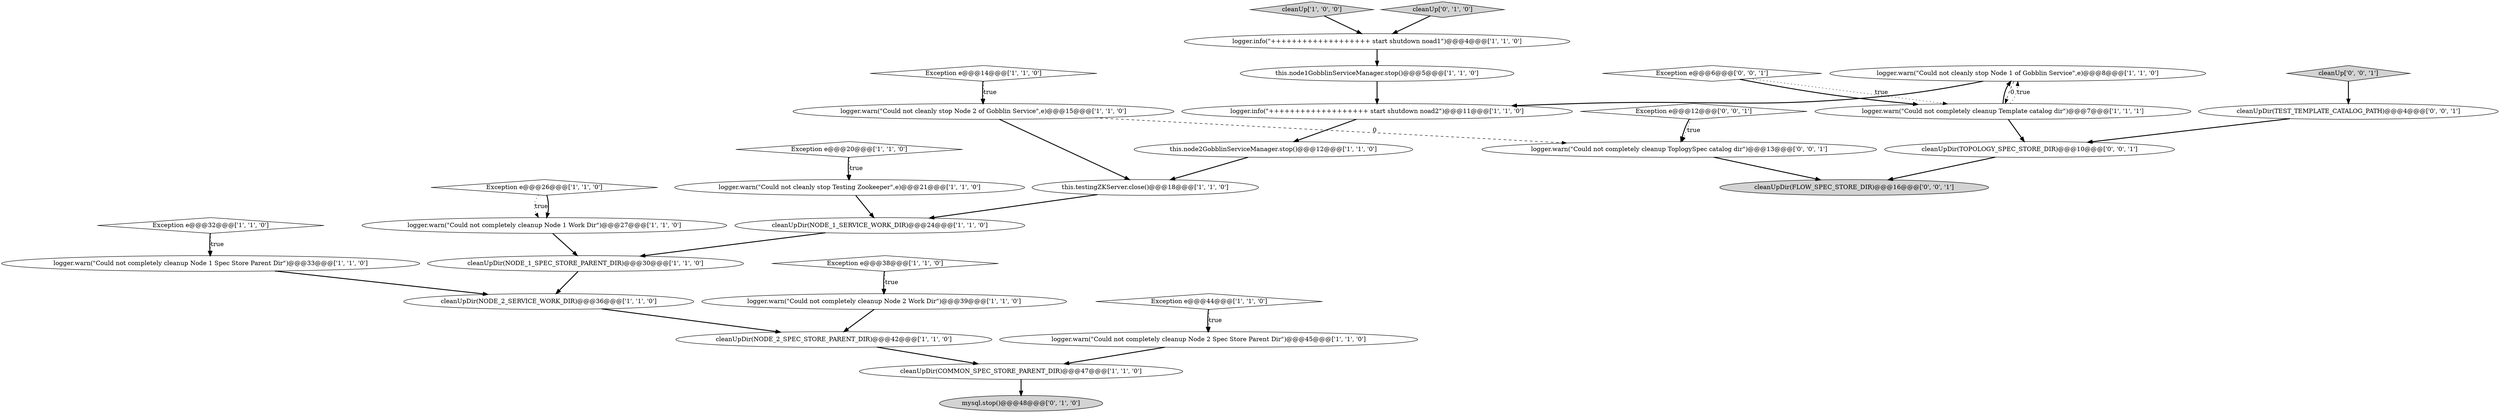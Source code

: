 digraph {
8 [style = filled, label = "Exception e@@@26@@@['1', '1', '0']", fillcolor = white, shape = diamond image = "AAA0AAABBB1BBB"];
5 [style = filled, label = "cleanUp['1', '0', '0']", fillcolor = lightgray, shape = diamond image = "AAA0AAABBB1BBB"];
24 [style = filled, label = "logger.warn(\"Could not completely cleanup Node 1 Spec Store Parent Dir\")@@@33@@@['1', '1', '0']", fillcolor = white, shape = ellipse image = "AAA0AAABBB1BBB"];
6 [style = filled, label = "logger.warn(\"Could not cleanly stop Testing Zookeeper\",e)@@@21@@@['1', '1', '0']", fillcolor = white, shape = ellipse image = "AAA0AAABBB1BBB"];
30 [style = filled, label = "Exception e@@@6@@@['0', '0', '1']", fillcolor = white, shape = diamond image = "AAA0AAABBB3BBB"];
17 [style = filled, label = "logger.warn(\"Could not completely cleanup Template catalog dir\")@@@7@@@['1', '1', '1']", fillcolor = white, shape = ellipse image = "AAA0AAABBB1BBB"];
13 [style = filled, label = "Exception e@@@14@@@['1', '1', '0']", fillcolor = white, shape = diamond image = "AAA0AAABBB1BBB"];
16 [style = filled, label = "this.testingZKServer.close()@@@18@@@['1', '1', '0']", fillcolor = white, shape = ellipse image = "AAA0AAABBB1BBB"];
7 [style = filled, label = "Exception e@@@32@@@['1', '1', '0']", fillcolor = white, shape = diamond image = "AAA0AAABBB1BBB"];
9 [style = filled, label = "this.node2GobblinServiceManager.stop()@@@12@@@['1', '1', '0']", fillcolor = white, shape = ellipse image = "AAA0AAABBB1BBB"];
2 [style = filled, label = "Exception e@@@44@@@['1', '1', '0']", fillcolor = white, shape = diamond image = "AAA0AAABBB1BBB"];
15 [style = filled, label = "Exception e@@@20@@@['1', '1', '0']", fillcolor = white, shape = diamond image = "AAA0AAABBB1BBB"];
12 [style = filled, label = "logger.info(\"+++++++++++++++++++ start shutdown noad2\")@@@11@@@['1', '1', '0']", fillcolor = white, shape = ellipse image = "AAA0AAABBB1BBB"];
19 [style = filled, label = "cleanUpDir(NODE_1_SPEC_STORE_PARENT_DIR)@@@30@@@['1', '1', '0']", fillcolor = white, shape = ellipse image = "AAA0AAABBB1BBB"];
3 [style = filled, label = "cleanUpDir(NODE_2_SERVICE_WORK_DIR)@@@36@@@['1', '1', '0']", fillcolor = white, shape = ellipse image = "AAA0AAABBB1BBB"];
29 [style = filled, label = "cleanUpDir(FLOW_SPEC_STORE_DIR)@@@16@@@['0', '0', '1']", fillcolor = lightgray, shape = ellipse image = "AAA0AAABBB3BBB"];
18 [style = filled, label = "logger.warn(\"Could not cleanly stop Node 1 of Gobblin Service\",e)@@@8@@@['1', '1', '0']", fillcolor = white, shape = ellipse image = "AAA0AAABBB1BBB"];
4 [style = filled, label = "cleanUpDir(NODE_2_SPEC_STORE_PARENT_DIR)@@@42@@@['1', '1', '0']", fillcolor = white, shape = ellipse image = "AAA0AAABBB1BBB"];
23 [style = filled, label = "cleanUpDir(COMMON_SPEC_STORE_PARENT_DIR)@@@47@@@['1', '1', '0']", fillcolor = white, shape = ellipse image = "AAA0AAABBB1BBB"];
31 [style = filled, label = "logger.warn(\"Could not completely cleanup ToplogySpec catalog dir\")@@@13@@@['0', '0', '1']", fillcolor = white, shape = ellipse image = "AAA0AAABBB3BBB"];
26 [style = filled, label = "cleanUp['0', '1', '0']", fillcolor = lightgray, shape = diamond image = "AAA0AAABBB2BBB"];
33 [style = filled, label = "cleanUpDir(TOPOLOGY_SPEC_STORE_DIR)@@@10@@@['0', '0', '1']", fillcolor = white, shape = ellipse image = "AAA0AAABBB3BBB"];
11 [style = filled, label = "logger.warn(\"Could not cleanly stop Node 2 of Gobblin Service\",e)@@@15@@@['1', '1', '0']", fillcolor = white, shape = ellipse image = "AAA0AAABBB1BBB"];
1 [style = filled, label = "Exception e@@@38@@@['1', '1', '0']", fillcolor = white, shape = diamond image = "AAA0AAABBB1BBB"];
14 [style = filled, label = "this.node1GobblinServiceManager.stop()@@@5@@@['1', '1', '0']", fillcolor = white, shape = ellipse image = "AAA0AAABBB1BBB"];
21 [style = filled, label = "logger.warn(\"Could not completely cleanup Node 2 Work Dir\")@@@39@@@['1', '1', '0']", fillcolor = white, shape = ellipse image = "AAA0AAABBB1BBB"];
20 [style = filled, label = "logger.info(\"+++++++++++++++++++ start shutdown noad1\")@@@4@@@['1', '1', '0']", fillcolor = white, shape = ellipse image = "AAA0AAABBB1BBB"];
10 [style = filled, label = "logger.warn(\"Could not completely cleanup Node 1 Work Dir\")@@@27@@@['1', '1', '0']", fillcolor = white, shape = ellipse image = "AAA0AAABBB1BBB"];
22 [style = filled, label = "logger.warn(\"Could not completely cleanup Node 2 Spec Store Parent Dir\")@@@45@@@['1', '1', '0']", fillcolor = white, shape = ellipse image = "AAA0AAABBB1BBB"];
25 [style = filled, label = "mysql.stop()@@@48@@@['0', '1', '0']", fillcolor = lightgray, shape = ellipse image = "AAA1AAABBB2BBB"];
28 [style = filled, label = "Exception e@@@12@@@['0', '0', '1']", fillcolor = white, shape = diamond image = "AAA0AAABBB3BBB"];
32 [style = filled, label = "cleanUp['0', '0', '1']", fillcolor = lightgray, shape = diamond image = "AAA0AAABBB3BBB"];
0 [style = filled, label = "cleanUpDir(NODE_1_SERVICE_WORK_DIR)@@@24@@@['1', '1', '0']", fillcolor = white, shape = ellipse image = "AAA0AAABBB1BBB"];
27 [style = filled, label = "cleanUpDir(TEST_TEMPLATE_CATALOG_PATH)@@@4@@@['0', '0', '1']", fillcolor = white, shape = ellipse image = "AAA0AAABBB3BBB"];
8->10 [style = dotted, label="true"];
19->3 [style = bold, label=""];
28->31 [style = bold, label=""];
17->18 [style = dotted, label="true"];
11->31 [style = dashed, label="0"];
23->25 [style = bold, label=""];
27->33 [style = bold, label=""];
7->24 [style = bold, label=""];
28->31 [style = dotted, label="true"];
30->17 [style = dotted, label="true"];
9->16 [style = bold, label=""];
1->21 [style = bold, label=""];
6->0 [style = bold, label=""];
26->20 [style = bold, label=""];
13->11 [style = dotted, label="true"];
16->0 [style = bold, label=""];
32->27 [style = bold, label=""];
0->19 [style = bold, label=""];
14->12 [style = bold, label=""];
11->16 [style = bold, label=""];
15->6 [style = bold, label=""];
15->6 [style = dotted, label="true"];
10->19 [style = bold, label=""];
18->17 [style = dashed, label="0"];
12->9 [style = bold, label=""];
13->11 [style = bold, label=""];
1->21 [style = dotted, label="true"];
2->22 [style = bold, label=""];
24->3 [style = bold, label=""];
5->20 [style = bold, label=""];
2->22 [style = dotted, label="true"];
4->23 [style = bold, label=""];
7->24 [style = dotted, label="true"];
18->12 [style = bold, label=""];
22->23 [style = bold, label=""];
31->29 [style = bold, label=""];
30->17 [style = bold, label=""];
20->14 [style = bold, label=""];
21->4 [style = bold, label=""];
33->29 [style = bold, label=""];
8->10 [style = bold, label=""];
3->4 [style = bold, label=""];
17->33 [style = bold, label=""];
17->18 [style = bold, label=""];
}
